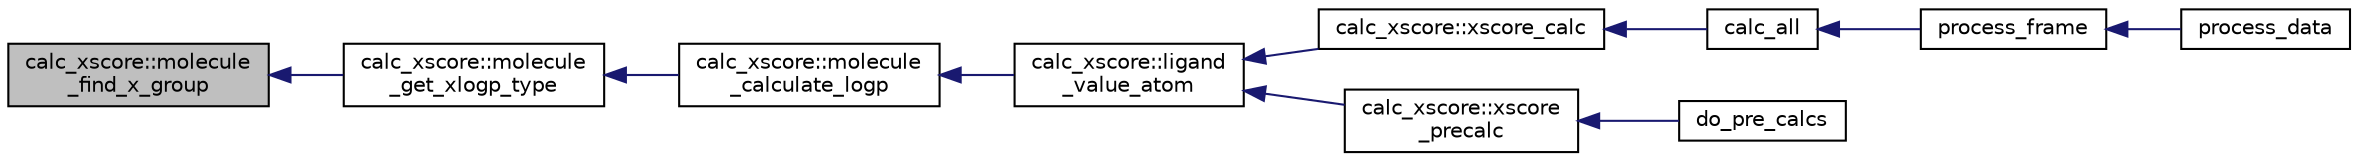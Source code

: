 digraph "calc_xscore::molecule_find_x_group"
{
  edge [fontname="Helvetica",fontsize="10",labelfontname="Helvetica",labelfontsize="10"];
  node [fontname="Helvetica",fontsize="10",shape=record];
  rankdir="LR";
  Node1 [label="calc_xscore::molecule\l_find_x_group",height=0.2,width=0.4,color="black", fillcolor="grey75", style="filled" fontcolor="black"];
  Node1 -> Node2 [dir="back",color="midnightblue",fontsize="10",style="solid",fontname="Helvetica"];
  Node2 [label="calc_xscore::molecule\l_get_xlogp_type",height=0.2,width=0.4,color="black", fillcolor="white", style="filled",URL="$classcalc__xscore.html#ac4c946777bf7b135cd6a533fa954e255"];
  Node2 -> Node3 [dir="back",color="midnightblue",fontsize="10",style="solid",fontname="Helvetica"];
  Node3 [label="calc_xscore::molecule\l_calculate_logp",height=0.2,width=0.4,color="black", fillcolor="white", style="filled",URL="$classcalc__xscore.html#a1468c0b615c6c387ceebe6e51cd9eb14"];
  Node3 -> Node4 [dir="back",color="midnightblue",fontsize="10",style="solid",fontname="Helvetica"];
  Node4 [label="calc_xscore::ligand\l_value_atom",height=0.2,width=0.4,color="black", fillcolor="white", style="filled",URL="$classcalc__xscore.html#a0e46016e4d4ad20b05df5806ae4b4c70"];
  Node4 -> Node5 [dir="back",color="midnightblue",fontsize="10",style="solid",fontname="Helvetica"];
  Node5 [label="calc_xscore::xscore_calc",height=0.2,width=0.4,color="black", fillcolor="white", style="filled",URL="$classcalc__xscore.html#a1f2c852d7a1ed801d7b14ce6205a384e"];
  Node5 -> Node6 [dir="back",color="midnightblue",fontsize="10",style="solid",fontname="Helvetica"];
  Node6 [label="calc_all",height=0.2,width=0.4,color="black", fillcolor="white", style="filled",URL="$qcalc_8f90.html#a5befd1d444d41d7d1e4bf8b297c17ee2"];
  Node6 -> Node7 [dir="back",color="midnightblue",fontsize="10",style="solid",fontname="Helvetica"];
  Node7 [label="process_frame",height=0.2,width=0.4,color="black", fillcolor="white", style="filled",URL="$qcalc_8f90.html#a93dcacb957411ed0d0471fe8a31c60d6"];
  Node7 -> Node8 [dir="back",color="midnightblue",fontsize="10",style="solid",fontname="Helvetica"];
  Node8 [label="process_data",height=0.2,width=0.4,color="black", fillcolor="white", style="filled",URL="$qcalc_8f90.html#a7d2d447954fb385bdca4f228de92b1eb"];
  Node4 -> Node9 [dir="back",color="midnightblue",fontsize="10",style="solid",fontname="Helvetica"];
  Node9 [label="calc_xscore::xscore\l_precalc",height=0.2,width=0.4,color="black", fillcolor="white", style="filled",URL="$classcalc__xscore.html#a1dd20b02356cb3c99283799d1030d1ba"];
  Node9 -> Node10 [dir="back",color="midnightblue",fontsize="10",style="solid",fontname="Helvetica"];
  Node10 [label="do_pre_calcs",height=0.2,width=0.4,color="black", fillcolor="white", style="filled",URL="$qcalc_8f90.html#a6de35d783d8e2c1ffead6a9dbf61ebb6"];
}
